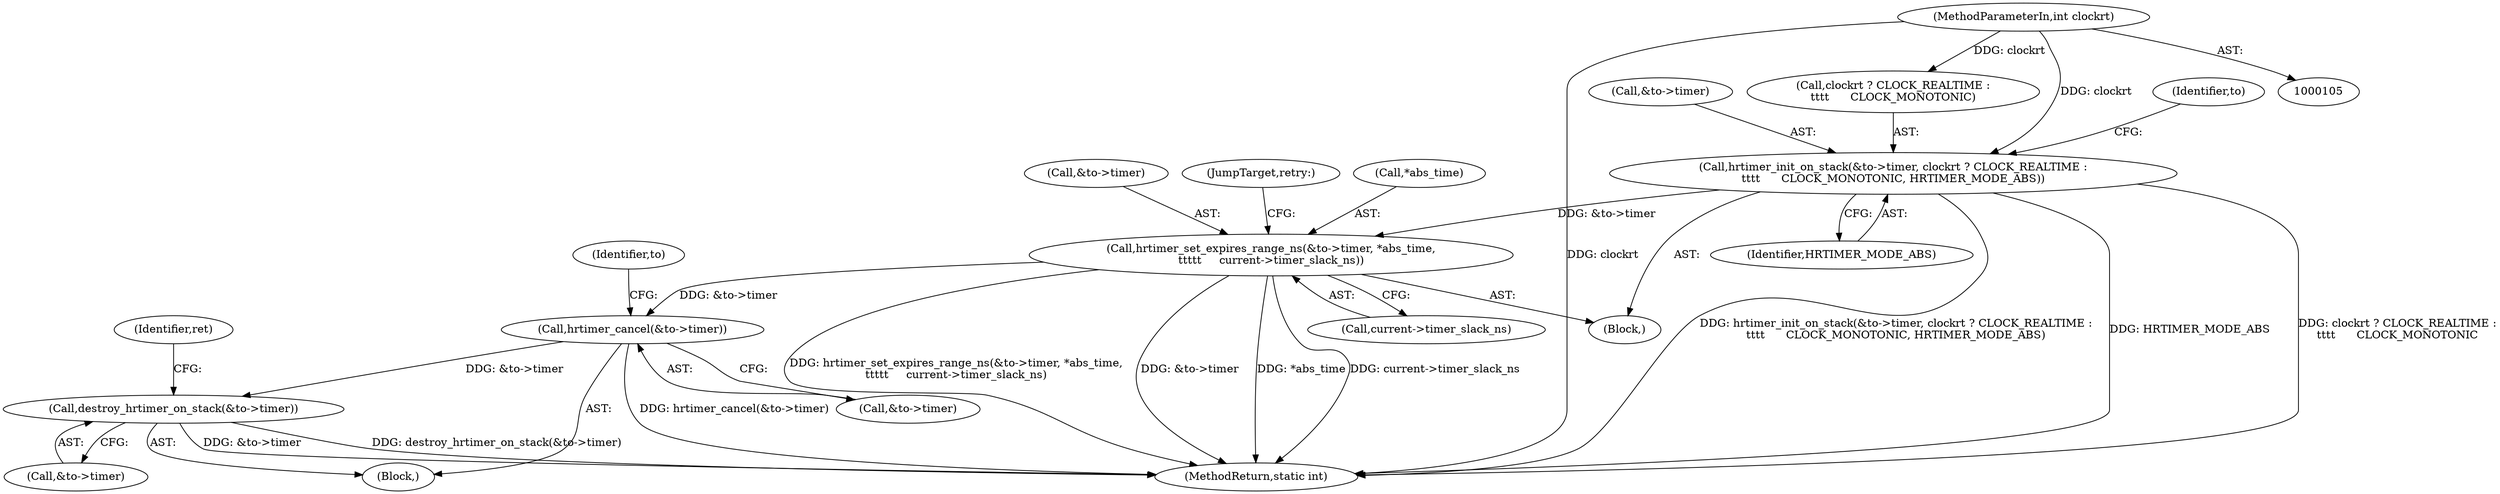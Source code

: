 digraph "0_linux_7ada876a8703f23befbb20a7465a702ee39b1704@pointer" {
"1000168" [label="(Call,hrtimer_set_expires_range_ns(&to->timer, *abs_time,\n\t\t\t\t\t     current->timer_slack_ns))"];
"1000155" [label="(Call,hrtimer_init_on_stack(&to->timer, clockrt ? CLOCK_REALTIME :\n\t\t\t\t      CLOCK_MONOTONIC, HRTIMER_MODE_ABS))"];
"1000111" [label="(MethodParameterIn,int clockrt)"];
"1000307" [label="(Call,hrtimer_cancel(&to->timer))"];
"1000312" [label="(Call,destroy_hrtimer_on_stack(&to->timer))"];
"1000166" [label="(Identifier,to)"];
"1000175" [label="(Call,current->timer_slack_ns)"];
"1000307" [label="(Call,hrtimer_cancel(&to->timer))"];
"1000319" [label="(MethodReturn,static int)"];
"1000315" [label="(Identifier,to)"];
"1000155" [label="(Call,hrtimer_init_on_stack(&to->timer, clockrt ? CLOCK_REALTIME :\n\t\t\t\t      CLOCK_MONOTONIC, HRTIMER_MODE_ABS))"];
"1000111" [label="(MethodParameterIn,int clockrt)"];
"1000156" [label="(Call,&to->timer)"];
"1000164" [label="(Identifier,HRTIMER_MODE_ABS)"];
"1000160" [label="(Call,clockrt ? CLOCK_REALTIME :\n\t\t\t\t      CLOCK_MONOTONIC)"];
"1000308" [label="(Call,&to->timer)"];
"1000169" [label="(Call,&to->timer)"];
"1000312" [label="(Call,destroy_hrtimer_on_stack(&to->timer))"];
"1000178" [label="(JumpTarget,retry:)"];
"1000168" [label="(Call,hrtimer_set_expires_range_ns(&to->timer, *abs_time,\n\t\t\t\t\t     current->timer_slack_ns))"];
"1000306" [label="(Block,)"];
"1000313" [label="(Call,&to->timer)"];
"1000173" [label="(Call,*abs_time)"];
"1000150" [label="(Block,)"];
"1000318" [label="(Identifier,ret)"];
"1000168" -> "1000150"  [label="AST: "];
"1000168" -> "1000175"  [label="CFG: "];
"1000169" -> "1000168"  [label="AST: "];
"1000173" -> "1000168"  [label="AST: "];
"1000175" -> "1000168"  [label="AST: "];
"1000178" -> "1000168"  [label="CFG: "];
"1000168" -> "1000319"  [label="DDG: hrtimer_set_expires_range_ns(&to->timer, *abs_time,\n\t\t\t\t\t     current->timer_slack_ns)"];
"1000168" -> "1000319"  [label="DDG: &to->timer"];
"1000168" -> "1000319"  [label="DDG: *abs_time"];
"1000168" -> "1000319"  [label="DDG: current->timer_slack_ns"];
"1000155" -> "1000168"  [label="DDG: &to->timer"];
"1000168" -> "1000307"  [label="DDG: &to->timer"];
"1000155" -> "1000150"  [label="AST: "];
"1000155" -> "1000164"  [label="CFG: "];
"1000156" -> "1000155"  [label="AST: "];
"1000160" -> "1000155"  [label="AST: "];
"1000164" -> "1000155"  [label="AST: "];
"1000166" -> "1000155"  [label="CFG: "];
"1000155" -> "1000319"  [label="DDG: HRTIMER_MODE_ABS"];
"1000155" -> "1000319"  [label="DDG: clockrt ? CLOCK_REALTIME :\n\t\t\t\t      CLOCK_MONOTONIC"];
"1000155" -> "1000319"  [label="DDG: hrtimer_init_on_stack(&to->timer, clockrt ? CLOCK_REALTIME :\n\t\t\t\t      CLOCK_MONOTONIC, HRTIMER_MODE_ABS)"];
"1000111" -> "1000155"  [label="DDG: clockrt"];
"1000111" -> "1000105"  [label="AST: "];
"1000111" -> "1000319"  [label="DDG: clockrt"];
"1000111" -> "1000160"  [label="DDG: clockrt"];
"1000307" -> "1000306"  [label="AST: "];
"1000307" -> "1000308"  [label="CFG: "];
"1000308" -> "1000307"  [label="AST: "];
"1000315" -> "1000307"  [label="CFG: "];
"1000307" -> "1000319"  [label="DDG: hrtimer_cancel(&to->timer)"];
"1000307" -> "1000312"  [label="DDG: &to->timer"];
"1000312" -> "1000306"  [label="AST: "];
"1000312" -> "1000313"  [label="CFG: "];
"1000313" -> "1000312"  [label="AST: "];
"1000318" -> "1000312"  [label="CFG: "];
"1000312" -> "1000319"  [label="DDG: destroy_hrtimer_on_stack(&to->timer)"];
"1000312" -> "1000319"  [label="DDG: &to->timer"];
}
